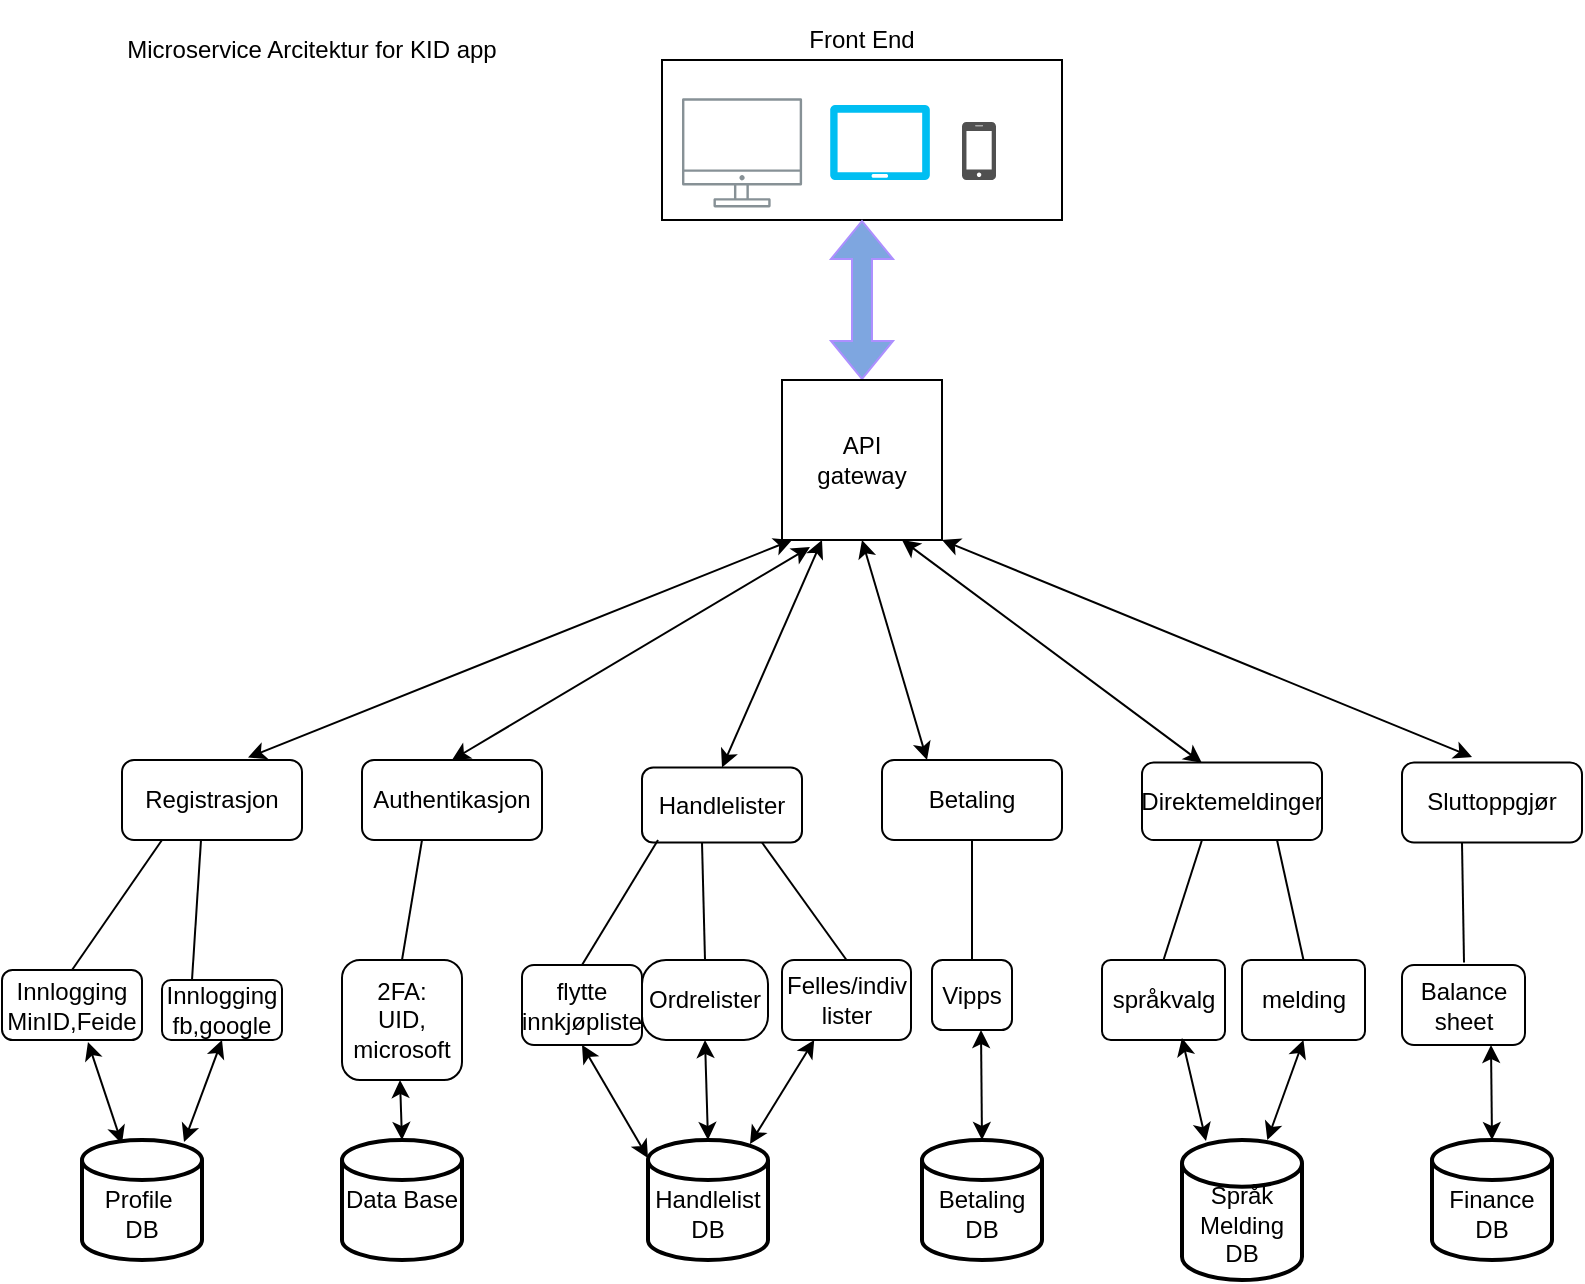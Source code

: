 <mxfile version="21.1.1" type="github" pages="2">
  <diagram name="Page-1" id="UHZl944SAC1hnp8KD7Ga">
    <mxGraphModel dx="1194" dy="616" grid="1" gridSize="10" guides="1" tooltips="1" connect="1" arrows="1" fold="1" page="1" pageScale="1" pageWidth="827" pageHeight="1169" math="0" shadow="0">
      <root>
        <mxCell id="0" />
        <mxCell id="1" parent="0" />
        <mxCell id="Yto9Z8n8FKqg5uBb4XyI-1" value="" style="rounded=0;whiteSpace=wrap;html=1;" parent="1" vertex="1">
          <mxGeometry x="330" y="30" width="200" height="80" as="geometry" />
        </mxCell>
        <mxCell id="Yto9Z8n8FKqg5uBb4XyI-2" value="Front End" style="text;html=1;strokeColor=none;fillColor=none;align=center;verticalAlign=middle;whiteSpace=wrap;rounded=0;" parent="1" vertex="1">
          <mxGeometry x="400" width="60" height="40" as="geometry" />
        </mxCell>
        <mxCell id="Yto9Z8n8FKqg5uBb4XyI-3" value="" style="verticalLabelPosition=bottom;html=1;verticalAlign=top;align=center;strokeColor=none;fillColor=#00BEF2;shape=mxgraph.azure.tablet;pointerEvents=1;" parent="1" vertex="1">
          <mxGeometry x="414" y="52.5" width="50" height="37.5" as="geometry" />
        </mxCell>
        <mxCell id="Yto9Z8n8FKqg5uBb4XyI-4" value="" style="sketch=0;pointerEvents=1;shadow=0;dashed=0;html=1;strokeColor=none;fillColor=#505050;labelPosition=center;verticalLabelPosition=bottom;verticalAlign=top;outlineConnect=0;align=center;shape=mxgraph.office.devices.cell_phone_iphone_proportional;" parent="1" vertex="1">
          <mxGeometry x="480" y="61" width="17" height="29" as="geometry" />
        </mxCell>
        <mxCell id="Yto9Z8n8FKqg5uBb4XyI-5" value="" style="sketch=0;outlineConnect=0;gradientColor=none;fontColor=#545B64;strokeColor=none;fillColor=#879196;dashed=0;verticalLabelPosition=bottom;verticalAlign=top;align=center;html=1;fontSize=12;fontStyle=0;aspect=fixed;shape=mxgraph.aws4.illustration_desktop;pointerEvents=1" parent="1" vertex="1">
          <mxGeometry x="340" y="49.1" width="60.05" height="54.65" as="geometry" />
        </mxCell>
        <mxCell id="Yto9Z8n8FKqg5uBb4XyI-6" value="" style="shape=flexArrow;endArrow=classic;startArrow=classic;html=1;rounded=0;entryX=0.5;entryY=1;entryDx=0;entryDy=0;strokeColor=#AD8FFF;fillColor=#7EA6E0;exitX=0.5;exitY=0;exitDx=0;exitDy=0;" parent="1" source="Yto9Z8n8FKqg5uBb4XyI-7" target="Yto9Z8n8FKqg5uBb4XyI-1" edge="1">
          <mxGeometry width="100" height="100" relative="1" as="geometry">
            <mxPoint x="430" y="190" as="sourcePoint" />
            <mxPoint x="460" y="240" as="targetPoint" />
          </mxGeometry>
        </mxCell>
        <mxCell id="Yto9Z8n8FKqg5uBb4XyI-7" value="API&lt;br&gt;gateway" style="whiteSpace=wrap;html=1;aspect=fixed;" parent="1" vertex="1">
          <mxGeometry x="390" y="190" width="80" height="80" as="geometry" />
        </mxCell>
        <mxCell id="Yto9Z8n8FKqg5uBb4XyI-9" value="" style="endArrow=classic;startArrow=classic;html=1;rounded=0;exitX=0.7;exitY=-0.03;exitDx=0;exitDy=0;exitPerimeter=0;" parent="1" source="Yto9Z8n8FKqg5uBb4XyI-10" edge="1">
          <mxGeometry width="50" height="50" relative="1" as="geometry">
            <mxPoint x="230" y="380" as="sourcePoint" />
            <mxPoint x="395.03" y="270" as="targetPoint" />
          </mxGeometry>
        </mxCell>
        <mxCell id="Yto9Z8n8FKqg5uBb4XyI-10" value="Registrasjon" style="rounded=1;whiteSpace=wrap;html=1;" parent="1" vertex="1">
          <mxGeometry x="60" y="380" width="90" height="40" as="geometry" />
        </mxCell>
        <mxCell id="Yto9Z8n8FKqg5uBb4XyI-12" value="Authentikasjon" style="rounded=1;whiteSpace=wrap;html=1;" parent="1" vertex="1">
          <mxGeometry x="180" y="380" width="90" height="40" as="geometry" />
        </mxCell>
        <mxCell id="Yto9Z8n8FKqg5uBb4XyI-13" value="Felles/indiv&lt;br&gt;lister" style="rounded=1;whiteSpace=wrap;html=1;" parent="1" vertex="1">
          <mxGeometry x="390" y="480" width="64.5" height="40" as="geometry" />
        </mxCell>
        <mxCell id="Yto9Z8n8FKqg5uBb4XyI-14" value="Handlelister" style="rounded=1;whiteSpace=wrap;html=1;" parent="1" vertex="1">
          <mxGeometry x="320" y="383.75" width="80" height="37.5" as="geometry" />
        </mxCell>
        <mxCell id="Yto9Z8n8FKqg5uBb4XyI-15" value="Betaling" style="rounded=1;whiteSpace=wrap;html=1;" parent="1" vertex="1">
          <mxGeometry x="440" y="380" width="90" height="40" as="geometry" />
        </mxCell>
        <mxCell id="Yto9Z8n8FKqg5uBb4XyI-16" value="Direktemeldinger" style="rounded=1;whiteSpace=wrap;html=1;" parent="1" vertex="1">
          <mxGeometry x="570" y="381.25" width="90" height="38.75" as="geometry" />
        </mxCell>
        <mxCell id="Yto9Z8n8FKqg5uBb4XyI-17" value="Ordrelister" style="rounded=1;whiteSpace=wrap;html=1;arcSize=30;" parent="1" vertex="1">
          <mxGeometry x="320" y="480" width="63" height="40" as="geometry" />
        </mxCell>
        <mxCell id="Yto9Z8n8FKqg5uBb4XyI-18" value="Vipps" style="rounded=1;whiteSpace=wrap;html=1;" parent="1" vertex="1">
          <mxGeometry x="465" y="480" width="40" height="35" as="geometry" />
        </mxCell>
        <mxCell id="Yto9Z8n8FKqg5uBb4XyI-19" value="Sluttoppgjør" style="rounded=1;whiteSpace=wrap;html=1;" parent="1" vertex="1">
          <mxGeometry x="700" y="381.25" width="90" height="40" as="geometry" />
        </mxCell>
        <mxCell id="Yto9Z8n8FKqg5uBb4XyI-24" value="" style="endArrow=classic;startArrow=classic;html=1;rounded=0;exitX=0.5;exitY=0;exitDx=0;exitDy=0;entryX=0.175;entryY=1.044;entryDx=0;entryDy=0;entryPerimeter=0;" parent="1" source="Yto9Z8n8FKqg5uBb4XyI-12" target="Yto9Z8n8FKqg5uBb4XyI-7" edge="1">
          <mxGeometry width="50" height="50" relative="1" as="geometry">
            <mxPoint x="133" y="389" as="sourcePoint" />
            <mxPoint x="405.03" y="280" as="targetPoint" />
          </mxGeometry>
        </mxCell>
        <mxCell id="Yto9Z8n8FKqg5uBb4XyI-25" value="" style="endArrow=classic;startArrow=classic;html=1;rounded=0;exitX=0.5;exitY=0;exitDx=0;exitDy=0;entryX=0.25;entryY=1;entryDx=0;entryDy=0;" parent="1" source="Yto9Z8n8FKqg5uBb4XyI-14" target="Yto9Z8n8FKqg5uBb4XyI-7" edge="1">
          <mxGeometry width="50" height="50" relative="1" as="geometry">
            <mxPoint x="235" y="390" as="sourcePoint" />
            <mxPoint x="414" y="284" as="targetPoint" />
          </mxGeometry>
        </mxCell>
        <mxCell id="Yto9Z8n8FKqg5uBb4XyI-26" value="" style="endArrow=classic;startArrow=classic;html=1;rounded=0;exitX=0.25;exitY=0;exitDx=0;exitDy=0;entryX=0.5;entryY=1;entryDx=0;entryDy=0;" parent="1" source="Yto9Z8n8FKqg5uBb4XyI-15" target="Yto9Z8n8FKqg5uBb4XyI-7" edge="1">
          <mxGeometry width="50" height="50" relative="1" as="geometry">
            <mxPoint x="245" y="400" as="sourcePoint" />
            <mxPoint x="424" y="294" as="targetPoint" />
          </mxGeometry>
        </mxCell>
        <mxCell id="Yto9Z8n8FKqg5uBb4XyI-27" value="" style="endArrow=classic;startArrow=classic;html=1;rounded=0;exitX=0.333;exitY=0.006;exitDx=0;exitDy=0;entryX=0.75;entryY=1;entryDx=0;entryDy=0;exitPerimeter=0;" parent="1" source="Yto9Z8n8FKqg5uBb4XyI-16" target="Yto9Z8n8FKqg5uBb4XyI-7" edge="1">
          <mxGeometry width="50" height="50" relative="1" as="geometry">
            <mxPoint x="255" y="410" as="sourcePoint" />
            <mxPoint x="434" y="304" as="targetPoint" />
          </mxGeometry>
        </mxCell>
        <mxCell id="Yto9Z8n8FKqg5uBb4XyI-28" value="" style="endArrow=classic;startArrow=classic;html=1;rounded=0;exitX=0.389;exitY=-0.069;exitDx=0;exitDy=0;entryX=1;entryY=1;entryDx=0;entryDy=0;exitPerimeter=0;" parent="1" source="Yto9Z8n8FKqg5uBb4XyI-19" target="Yto9Z8n8FKqg5uBb4XyI-7" edge="1">
          <mxGeometry width="50" height="50" relative="1" as="geometry">
            <mxPoint x="265" y="420" as="sourcePoint" />
            <mxPoint x="444" y="314" as="targetPoint" />
          </mxGeometry>
        </mxCell>
        <mxCell id="Yto9Z8n8FKqg5uBb4XyI-29" value="" style="endArrow=none;html=1;rounded=0;exitX=0.5;exitY=0;exitDx=0;exitDy=0;entryX=0.5;entryY=1;entryDx=0;entryDy=0;" parent="1" source="Yto9Z8n8FKqg5uBb4XyI-18" target="Yto9Z8n8FKqg5uBb4XyI-15" edge="1">
          <mxGeometry width="50" height="50" relative="1" as="geometry">
            <mxPoint x="390" y="430" as="sourcePoint" />
            <mxPoint x="485" y="430" as="targetPoint" />
          </mxGeometry>
        </mxCell>
        <mxCell id="Yto9Z8n8FKqg5uBb4XyI-30" value="" style="endArrow=none;html=1;rounded=0;exitX=0.5;exitY=0;exitDx=0;exitDy=0;entryX=0.5;entryY=1;entryDx=0;entryDy=0;" parent="1" source="Yto9Z8n8FKqg5uBb4XyI-40" edge="1">
          <mxGeometry width="50" height="50" relative="1" as="geometry">
            <mxPoint x="600" y="480" as="sourcePoint" />
            <mxPoint x="600" y="420" as="targetPoint" />
          </mxGeometry>
        </mxCell>
        <mxCell id="Yto9Z8n8FKqg5uBb4XyI-31" value="" style="endArrow=none;html=1;rounded=0;exitX=0.25;exitY=0;exitDx=0;exitDy=0;entryX=0.5;entryY=1;entryDx=0;entryDy=0;" parent="1" source="Yto9Z8n8FKqg5uBb4XyI-36" edge="1">
          <mxGeometry width="50" height="50" relative="1" as="geometry">
            <mxPoint x="99.5" y="480" as="sourcePoint" />
            <mxPoint x="99.5" y="420" as="targetPoint" />
          </mxGeometry>
        </mxCell>
        <mxCell id="Yto9Z8n8FKqg5uBb4XyI-32" value="" style="endArrow=none;html=1;rounded=0;exitX=0.5;exitY=0;exitDx=0;exitDy=0;entryX=0.5;entryY=1;entryDx=0;entryDy=0;" parent="1" source="Yto9Z8n8FKqg5uBb4XyI-35" edge="1">
          <mxGeometry width="50" height="50" relative="1" as="geometry">
            <mxPoint x="80" y="480" as="sourcePoint" />
            <mxPoint x="80" y="420" as="targetPoint" />
          </mxGeometry>
        </mxCell>
        <mxCell id="Yto9Z8n8FKqg5uBb4XyI-33" value="" style="endArrow=none;html=1;rounded=0;exitX=0.5;exitY=0;exitDx=0;exitDy=0;entryX=0.5;entryY=1;entryDx=0;entryDy=0;" parent="1" source="Yto9Z8n8FKqg5uBb4XyI-17" edge="1">
          <mxGeometry width="50" height="50" relative="1" as="geometry">
            <mxPoint x="350" y="481.25" as="sourcePoint" />
            <mxPoint x="350" y="421.25" as="targetPoint" />
          </mxGeometry>
        </mxCell>
        <mxCell id="Yto9Z8n8FKqg5uBb4XyI-34" value="" style="endArrow=none;html=1;rounded=0;exitX=0.5;exitY=0;exitDx=0;exitDy=0;entryX=0.5;entryY=1;entryDx=0;entryDy=0;" parent="1" source="Yto9Z8n8FKqg5uBb4XyI-13" edge="1">
          <mxGeometry width="50" height="50" relative="1" as="geometry">
            <mxPoint x="380" y="481.25" as="sourcePoint" />
            <mxPoint x="380" y="421.25" as="targetPoint" />
          </mxGeometry>
        </mxCell>
        <mxCell id="Yto9Z8n8FKqg5uBb4XyI-35" value="Innlogging&lt;br&gt;MinID,Feide" style="rounded=1;whiteSpace=wrap;html=1;" parent="1" vertex="1">
          <mxGeometry y="485" width="70" height="35" as="geometry" />
        </mxCell>
        <mxCell id="Yto9Z8n8FKqg5uBb4XyI-36" value="Innlogging&lt;br&gt;fb,google" style="rounded=1;whiteSpace=wrap;html=1;" parent="1" vertex="1">
          <mxGeometry x="80" y="490" width="60" height="30" as="geometry" />
        </mxCell>
        <mxCell id="Yto9Z8n8FKqg5uBb4XyI-37" value="2FA:&lt;br&gt;UID, microsoft" style="rounded=1;whiteSpace=wrap;html=1;" parent="1" vertex="1">
          <mxGeometry x="170" y="480" width="60" height="60" as="geometry" />
        </mxCell>
        <mxCell id="Yto9Z8n8FKqg5uBb4XyI-38" value="" style="endArrow=none;html=1;rounded=0;exitX=0.5;exitY=0;exitDx=0;exitDy=0;entryX=0.5;entryY=1;entryDx=0;entryDy=0;" parent="1" source="Yto9Z8n8FKqg5uBb4XyI-37" edge="1">
          <mxGeometry width="50" height="50" relative="1" as="geometry">
            <mxPoint x="190" y="478.75" as="sourcePoint" />
            <mxPoint x="210" y="420" as="targetPoint" />
          </mxGeometry>
        </mxCell>
        <mxCell id="Yto9Z8n8FKqg5uBb4XyI-41" value="" style="endArrow=none;html=1;rounded=0;exitX=0.5;exitY=0;exitDx=0;exitDy=0;entryX=0.5;entryY=1;entryDx=0;entryDy=0;" parent="1" target="Yto9Z8n8FKqg5uBb4XyI-40" edge="1">
          <mxGeometry width="50" height="50" relative="1" as="geometry">
            <mxPoint x="600" y="480" as="sourcePoint" />
            <mxPoint x="600" y="420" as="targetPoint" />
          </mxGeometry>
        </mxCell>
        <mxCell id="Yto9Z8n8FKqg5uBb4XyI-40" value="språkvalg" style="rounded=1;whiteSpace=wrap;html=1;arcSize=11;" parent="1" vertex="1">
          <mxGeometry x="550" y="480" width="61.5" height="40" as="geometry" />
        </mxCell>
        <mxCell id="Yto9Z8n8FKqg5uBb4XyI-42" value="" style="endArrow=none;html=1;rounded=0;exitX=0.5;exitY=0;exitDx=0;exitDy=0;entryX=0.5;entryY=1;entryDx=0;entryDy=0;" parent="1" edge="1">
          <mxGeometry width="50" height="50" relative="1" as="geometry">
            <mxPoint x="731" y="481.25" as="sourcePoint" />
            <mxPoint x="730" y="421.25" as="targetPoint" />
          </mxGeometry>
        </mxCell>
        <mxCell id="Yto9Z8n8FKqg5uBb4XyI-43" value="Balance&lt;br&gt;sheet" style="rounded=1;whiteSpace=wrap;html=1;" parent="1" vertex="1">
          <mxGeometry x="700" y="482.5" width="61.5" height="40" as="geometry" />
        </mxCell>
        <mxCell id="Yto9Z8n8FKqg5uBb4XyI-45" value="" style="endArrow=classic;startArrow=classic;html=1;rounded=0;entryX=0.614;entryY=1.029;entryDx=0;entryDy=0;entryPerimeter=0;exitX=0.333;exitY=0.033;exitDx=0;exitDy=0;exitPerimeter=0;" parent="1" source="Yto9Z8n8FKqg5uBb4XyI-46" target="Yto9Z8n8FKqg5uBb4XyI-35" edge="1">
          <mxGeometry width="50" height="50" relative="1" as="geometry">
            <mxPoint x="50" y="570" as="sourcePoint" />
            <mxPoint x="279" y="585" as="targetPoint" />
          </mxGeometry>
        </mxCell>
        <mxCell id="Yto9Z8n8FKqg5uBb4XyI-46" value="&lt;br&gt;Profile&amp;nbsp;&lt;br&gt;DB" style="strokeWidth=2;html=1;shape=mxgraph.flowchart.database;whiteSpace=wrap;" parent="1" vertex="1">
          <mxGeometry x="40" y="570" width="60" height="60" as="geometry" />
        </mxCell>
        <mxCell id="Yto9Z8n8FKqg5uBb4XyI-47" value="" style="endArrow=classic;startArrow=classic;html=1;rounded=0;entryX=0.5;entryY=1;entryDx=0;entryDy=0;exitX=0.85;exitY=0.017;exitDx=0;exitDy=0;exitPerimeter=0;" parent="1" source="Yto9Z8n8FKqg5uBb4XyI-46" target="Yto9Z8n8FKqg5uBb4XyI-36" edge="1">
          <mxGeometry width="50" height="50" relative="1" as="geometry">
            <mxPoint x="70" y="582" as="sourcePoint" />
            <mxPoint x="53" y="531" as="targetPoint" />
          </mxGeometry>
        </mxCell>
        <mxCell id="Yto9Z8n8FKqg5uBb4XyI-48" value="Data Base" style="strokeWidth=2;html=1;shape=mxgraph.flowchart.database;whiteSpace=wrap;" parent="1" vertex="1">
          <mxGeometry x="170" y="570" width="60" height="60" as="geometry" />
        </mxCell>
        <mxCell id="Yto9Z8n8FKqg5uBb4XyI-49" value="" style="endArrow=classic;startArrow=classic;html=1;rounded=0;entryX=0.5;entryY=1;entryDx=0;entryDy=0;exitX=0.5;exitY=0;exitDx=0;exitDy=0;exitPerimeter=0;" parent="1" source="Yto9Z8n8FKqg5uBb4XyI-48" edge="1">
          <mxGeometry width="50" height="50" relative="1" as="geometry">
            <mxPoint x="180" y="591" as="sourcePoint" />
            <mxPoint x="199" y="540" as="targetPoint" />
          </mxGeometry>
        </mxCell>
        <mxCell id="Yto9Z8n8FKqg5uBb4XyI-50" value="&lt;br&gt;Handlelist&lt;br&gt;DB" style="strokeWidth=2;html=1;shape=mxgraph.flowchart.database;whiteSpace=wrap;" parent="1" vertex="1">
          <mxGeometry x="323" y="570" width="60" height="60" as="geometry" />
        </mxCell>
        <mxCell id="Yto9Z8n8FKqg5uBb4XyI-51" value="&lt;br&gt;Språk&lt;br&gt;Melding&lt;br&gt;DB" style="strokeWidth=2;html=1;shape=mxgraph.flowchart.database;whiteSpace=wrap;" parent="1" vertex="1">
          <mxGeometry x="590" y="570" width="60" height="70" as="geometry" />
        </mxCell>
        <mxCell id="Yto9Z8n8FKqg5uBb4XyI-52" value="&lt;br&gt;Betaling&lt;br&gt;DB" style="strokeWidth=2;html=1;shape=mxgraph.flowchart.database;whiteSpace=wrap;" parent="1" vertex="1">
          <mxGeometry x="460" y="570" width="60" height="60" as="geometry" />
        </mxCell>
        <mxCell id="Yto9Z8n8FKqg5uBb4XyI-53" value="&lt;br&gt;Finance&lt;br&gt;DB" style="strokeWidth=2;html=1;shape=mxgraph.flowchart.database;whiteSpace=wrap;" parent="1" vertex="1">
          <mxGeometry x="715" y="570" width="60" height="60" as="geometry" />
        </mxCell>
        <mxCell id="Yto9Z8n8FKqg5uBb4XyI-55" value="" style="endArrow=classic;startArrow=classic;html=1;rounded=0;entryX=0.5;entryY=1;entryDx=0;entryDy=0;exitX=0.5;exitY=0;exitDx=0;exitDy=0;exitPerimeter=0;" parent="1" source="Yto9Z8n8FKqg5uBb4XyI-53" edge="1">
          <mxGeometry width="50" height="50" relative="1" as="geometry">
            <mxPoint x="745.5" y="552.5" as="sourcePoint" />
            <mxPoint x="744.5" y="522.5" as="targetPoint" />
          </mxGeometry>
        </mxCell>
        <mxCell id="Yto9Z8n8FKqg5uBb4XyI-56" value="" style="endArrow=classic;startArrow=classic;html=1;rounded=0;entryX=0.65;entryY=0.975;entryDx=0;entryDy=0;exitX=0.2;exitY=0.007;exitDx=0;exitDy=0;exitPerimeter=0;entryPerimeter=0;" parent="1" source="Yto9Z8n8FKqg5uBb4XyI-51" target="Yto9Z8n8FKqg5uBb4XyI-40" edge="1">
          <mxGeometry width="50" height="50" relative="1" as="geometry">
            <mxPoint x="610" y="560" as="sourcePoint" />
            <mxPoint x="610" y="522.5" as="targetPoint" />
          </mxGeometry>
        </mxCell>
        <mxCell id="Yto9Z8n8FKqg5uBb4XyI-57" value="" style="endArrow=classic;startArrow=classic;html=1;rounded=0;entryX=0.5;entryY=1;entryDx=0;entryDy=0;exitX=0.5;exitY=0;exitDx=0;exitDy=0;exitPerimeter=0;" parent="1" source="Yto9Z8n8FKqg5uBb4XyI-52" edge="1">
          <mxGeometry width="50" height="50" relative="1" as="geometry">
            <mxPoint x="490.5" y="545" as="sourcePoint" />
            <mxPoint x="489.5" y="515" as="targetPoint" />
          </mxGeometry>
        </mxCell>
        <mxCell id="Yto9Z8n8FKqg5uBb4XyI-58" value="" style="endArrow=classic;startArrow=classic;html=1;rounded=0;entryX=0.25;entryY=1;entryDx=0;entryDy=0;exitX=0.85;exitY=0.033;exitDx=0;exitDy=0;exitPerimeter=0;" parent="1" source="Yto9Z8n8FKqg5uBb4XyI-50" target="Yto9Z8n8FKqg5uBb4XyI-13" edge="1">
          <mxGeometry width="50" height="50" relative="1" as="geometry">
            <mxPoint x="391" y="550" as="sourcePoint" />
            <mxPoint x="390" y="520" as="targetPoint" />
          </mxGeometry>
        </mxCell>
        <mxCell id="Yto9Z8n8FKqg5uBb4XyI-60" value="Microservice Arcitektur for KID app" style="text;html=1;strokeColor=none;fillColor=none;align=center;verticalAlign=middle;whiteSpace=wrap;rounded=0;" parent="1" vertex="1">
          <mxGeometry x="30" y="10" width="250" height="30" as="geometry" />
        </mxCell>
        <mxCell id="p3gCcZS7WvNYCrS3SdoN-1" value="flytte&lt;br&gt;innkjøpliste" style="rounded=1;whiteSpace=wrap;html=1;" parent="1" vertex="1">
          <mxGeometry x="260" y="482.5" width="60" height="40" as="geometry" />
        </mxCell>
        <mxCell id="p3gCcZS7WvNYCrS3SdoN-2" value="" style="endArrow=none;html=1;rounded=0;exitX=0.5;exitY=0;exitDx=0;exitDy=0;entryX=0.1;entryY=0.967;entryDx=0;entryDy=0;entryPerimeter=0;" parent="1" source="p3gCcZS7WvNYCrS3SdoN-1" target="Yto9Z8n8FKqg5uBb4XyI-14" edge="1">
          <mxGeometry width="50" height="50" relative="1" as="geometry">
            <mxPoint x="270" y="480" as="sourcePoint" />
            <mxPoint x="330" y="410" as="targetPoint" />
          </mxGeometry>
        </mxCell>
        <mxCell id="p3gCcZS7WvNYCrS3SdoN-3" value="" style="endArrow=classic;startArrow=classic;html=1;rounded=0;entryX=0.5;entryY=1;entryDx=0;entryDy=0;exitX=0;exitY=0.15;exitDx=0;exitDy=0;exitPerimeter=0;" parent="1" source="Yto9Z8n8FKqg5uBb4XyI-50" target="p3gCcZS7WvNYCrS3SdoN-1" edge="1">
          <mxGeometry width="50" height="50" relative="1" as="geometry">
            <mxPoint x="364" y="580" as="sourcePoint" />
            <mxPoint x="360" y="530" as="targetPoint" />
          </mxGeometry>
        </mxCell>
        <mxCell id="p3gCcZS7WvNYCrS3SdoN-6" value="" style="endArrow=classic;startArrow=classic;html=1;rounded=0;entryX=0.5;entryY=1;entryDx=0;entryDy=0;exitX=0.5;exitY=0;exitDx=0;exitDy=0;exitPerimeter=0;" parent="1" source="Yto9Z8n8FKqg5uBb4XyI-50" target="Yto9Z8n8FKqg5uBb4XyI-17" edge="1">
          <mxGeometry width="50" height="50" relative="1" as="geometry">
            <mxPoint x="310" y="580" as="sourcePoint" />
            <mxPoint x="360" y="530" as="targetPoint" />
          </mxGeometry>
        </mxCell>
        <mxCell id="xlPERuz2bHloKmT1OMR2-1" value="melding" style="rounded=1;whiteSpace=wrap;html=1;arcSize=11;" parent="1" vertex="1">
          <mxGeometry x="620" y="480" width="61.5" height="40" as="geometry" />
        </mxCell>
        <mxCell id="xlPERuz2bHloKmT1OMR2-2" value="" style="endArrow=classic;startArrow=classic;html=1;rounded=0;entryX=0.5;entryY=1;entryDx=0;entryDy=0;" parent="1" source="Yto9Z8n8FKqg5uBb4XyI-51" target="xlPERuz2bHloKmT1OMR2-1" edge="1">
          <mxGeometry width="50" height="50" relative="1" as="geometry">
            <mxPoint x="640" y="560" as="sourcePoint" />
            <mxPoint x="680" y="520" as="targetPoint" />
          </mxGeometry>
        </mxCell>
        <mxCell id="xlPERuz2bHloKmT1OMR2-3" value="" style="endArrow=none;html=1;rounded=0;exitX=0.5;exitY=0;exitDx=0;exitDy=0;entryX=0.75;entryY=1;entryDx=0;entryDy=0;" parent="1" source="xlPERuz2bHloKmT1OMR2-1" target="Yto9Z8n8FKqg5uBb4XyI-16" edge="1">
          <mxGeometry width="50" height="50" relative="1" as="geometry">
            <mxPoint x="591" y="490" as="sourcePoint" />
            <mxPoint x="610" y="430" as="targetPoint" />
          </mxGeometry>
        </mxCell>
      </root>
    </mxGraphModel>
  </diagram>
  <diagram id="f1XwY0tl_wbji9oxtLj5" name="Page-2">
    <mxGraphModel dx="1194" dy="616" grid="1" gridSize="10" guides="1" tooltips="1" connect="1" arrows="1" fold="1" page="1" pageScale="1" pageWidth="827" pageHeight="1169" math="0" shadow="0">
      <root>
        <mxCell id="0" />
        <mxCell id="1" parent="0" />
        <mxCell id="57cUEJWc8D8_7B6fTUJE-1" value="" style="rounded=0;whiteSpace=wrap;html=1;fillColor=#C2FFC4;" parent="1" vertex="1">
          <mxGeometry x="40" y="50" width="760" height="60" as="geometry" />
        </mxCell>
        <mxCell id="57cUEJWc8D8_7B6fTUJE-2" value="&lt;b&gt;&lt;font style=&quot;font-size: 14px;&quot;&gt;Lagdelt-arkitekturskisse for KID-applikasjon&lt;/font&gt;&lt;/b&gt;" style="text;html=1;strokeColor=none;fillColor=none;align=center;verticalAlign=middle;whiteSpace=wrap;rounded=0;" parent="1" vertex="1">
          <mxGeometry x="210" y="10" width="390" height="30" as="geometry" />
        </mxCell>
        <mxCell id="57cUEJWc8D8_7B6fTUJE-3" value="Presentasjon &lt;br&gt;layer" style="text;html=1;strokeColor=none;fillColor=none;align=center;verticalAlign=middle;whiteSpace=wrap;rounded=0;" parent="1" vertex="1">
          <mxGeometry x="50" y="65" width="90" height="30" as="geometry" />
        </mxCell>
        <mxCell id="X94D4HNnDkijsbwM832q-1" value="Datamaskin eller mobil&amp;nbsp; for brukere" style="rounded=1;whiteSpace=wrap;html=1;" parent="1" vertex="1">
          <mxGeometry x="190" y="60" width="410" height="40" as="geometry" />
        </mxCell>
        <mxCell id="X94D4HNnDkijsbwM832q-2" value="" style="rounded=0;whiteSpace=wrap;html=1;fillColor=#CCFFCC;" parent="1" vertex="1">
          <mxGeometry x="40" y="140" width="760" height="60" as="geometry" />
        </mxCell>
        <mxCell id="X94D4HNnDkijsbwM832q-3" value="Authentication&lt;br&gt;layer" style="text;html=1;strokeColor=none;fillColor=none;align=center;verticalAlign=middle;whiteSpace=wrap;rounded=0;" parent="1" vertex="1">
          <mxGeometry x="50" y="155" width="80" height="30" as="geometry" />
        </mxCell>
        <mxCell id="X94D4HNnDkijsbwM832q-4" value="Fingeravtrykk og ansikts-ID" style="rounded=1;whiteSpace=wrap;html=1;" parent="1" vertex="1">
          <mxGeometry x="200" y="150" width="390" height="40" as="geometry" />
        </mxCell>
        <mxCell id="X94D4HNnDkijsbwM832q-5" value="" style="rounded=0;whiteSpace=wrap;html=1;fillColor=#CCFFCC;" parent="1" vertex="1">
          <mxGeometry x="40" y="230" width="760" height="60" as="geometry" />
        </mxCell>
        <mxCell id="X94D4HNnDkijsbwM832q-6" value="Applikasjon &lt;br&gt;layer" style="text;html=1;strokeColor=none;fillColor=none;align=center;verticalAlign=middle;whiteSpace=wrap;rounded=0;" parent="1" vertex="1">
          <mxGeometry x="45" y="245" width="75" height="30" as="geometry" />
        </mxCell>
        <mxCell id="X94D4HNnDkijsbwM832q-7" value="bruker&amp;nbsp;&lt;br&gt;registrasjon" style="rounded=1;whiteSpace=wrap;html=1;" parent="1" vertex="1">
          <mxGeometry x="140" y="240" width="80" height="40" as="geometry" />
        </mxCell>
        <mxCell id="JIGjZFBc8KMpyTjTBOtH-1" value="ordrelister" style="rounded=1;whiteSpace=wrap;html=1;" parent="1" vertex="1">
          <mxGeometry x="370" y="240" width="60" height="40" as="geometry" />
        </mxCell>
        <mxCell id="JIGjZFBc8KMpyTjTBOtH-2" value="felles og&amp;nbsp;&lt;br&gt;individual lister" style="rounded=1;whiteSpace=wrap;html=1;" parent="1" vertex="1">
          <mxGeometry x="430" y="240" width="70" height="40" as="geometry" />
        </mxCell>
        <mxCell id="JIGjZFBc8KMpyTjTBOtH-3" value="direkte&lt;br&gt;meldinger" style="rounded=1;whiteSpace=wrap;html=1;" parent="1" vertex="1">
          <mxGeometry x="520" y="240" width="70" height="40" as="geometry" />
        </mxCell>
        <mxCell id="JIGjZFBc8KMpyTjTBOtH-4" value="språkvalg" style="rounded=1;whiteSpace=wrap;html=1;" parent="1" vertex="1">
          <mxGeometry x="590" y="240" width="60" height="40" as="geometry" />
        </mxCell>
        <mxCell id="JIGjZFBc8KMpyTjTBOtH-5" value="Vipps" style="rounded=1;whiteSpace=wrap;html=1;" parent="1" vertex="1">
          <mxGeometry x="660" y="240" width="50" height="40" as="geometry" />
        </mxCell>
        <mxCell id="JIGjZFBc8KMpyTjTBOtH-6" value="authentikasjon" style="rounded=1;whiteSpace=wrap;html=1;" parent="1" vertex="1">
          <mxGeometry x="220" y="240" width="80" height="40" as="geometry" />
        </mxCell>
        <mxCell id="MJt6-787yEX5XD4-TR_v-3" value="" style="rounded=0;whiteSpace=wrap;html=1;fillColor=#CCFFCC;" parent="1" vertex="1">
          <mxGeometry x="40" y="410" width="760" height="60" as="geometry" />
        </mxCell>
        <mxCell id="MJt6-787yEX5XD4-TR_v-4" value="Database layer" style="text;html=1;strokeColor=none;fillColor=none;align=center;verticalAlign=middle;whiteSpace=wrap;rounded=0;" parent="1" vertex="1">
          <mxGeometry x="50" y="425" width="60" height="30" as="geometry" />
        </mxCell>
        <mxCell id="MJt6-787yEX5XD4-TR_v-5" value="" style="rounded=0;whiteSpace=wrap;html=1;fillColor=#CCFFCC;" parent="1" vertex="1">
          <mxGeometry x="35" y="320" width="770" height="60" as="geometry" />
        </mxCell>
        <mxCell id="MJt6-787yEX5XD4-TR_v-6" value="Domene&lt;br&gt;layer" style="text;html=1;strokeColor=none;fillColor=none;align=center;verticalAlign=middle;whiteSpace=wrap;rounded=0;" parent="1" vertex="1">
          <mxGeometry x="42.5" y="335" width="75" height="30" as="geometry" />
        </mxCell>
        <mxCell id="MJt6-787yEX5XD4-TR_v-7" value="på/utlogging og&lt;br&gt;autentisering" style="rounded=1;whiteSpace=wrap;html=1;" parent="1" vertex="1">
          <mxGeometry x="180" y="330" width="90" height="40" as="geometry" />
        </mxCell>
        <mxCell id="MJt6-787yEX5XD4-TR_v-8" value="handlelister" style="rounded=1;whiteSpace=wrap;html=1;" parent="1" vertex="1">
          <mxGeometry x="350" y="330" width="80" height="40" as="geometry" />
        </mxCell>
        <mxCell id="MJt6-787yEX5XD4-TR_v-10" value="språk og&lt;br&gt;melding" style="rounded=1;whiteSpace=wrap;html=1;" parent="1" vertex="1">
          <mxGeometry x="541" y="330" width="80" height="40" as="geometry" />
        </mxCell>
        <mxCell id="MJt6-787yEX5XD4-TR_v-11" value="betaling" style="rounded=1;whiteSpace=wrap;html=1;" parent="1" vertex="1">
          <mxGeometry x="680" y="330" width="60" height="40" as="geometry" />
        </mxCell>
        <mxCell id="Ntqpxq7hDRnS9QdMx8Yx-1" value="Relasjonsdatabase" style="rounded=1;whiteSpace=wrap;html=1;" parent="1" vertex="1">
          <mxGeometry x="190" y="417.5" width="210" height="45" as="geometry" />
        </mxCell>
        <mxCell id="Ntqpxq7hDRnS9QdMx8Yx-2" value="Backup database" style="rounded=1;whiteSpace=wrap;html=1;" parent="1" vertex="1">
          <mxGeometry x="420" y="417.5" width="210" height="45" as="geometry" />
        </mxCell>
        <mxCell id="N7KjLmOaxVtO_ztbSCmz-1" value="flytte&lt;br&gt;innkjøplister" style="rounded=1;whiteSpace=wrap;html=1;" parent="1" vertex="1">
          <mxGeometry x="300" y="240" width="70" height="40" as="geometry" />
        </mxCell>
        <mxCell id="N7KjLmOaxVtO_ztbSCmz-2" value="" style="endArrow=none;html=1;rounded=0;entryX=0.5;entryY=1;entryDx=0;entryDy=0;" parent="1" source="MJt6-787yEX5XD4-TR_v-8" target="JIGjZFBc8KMpyTjTBOtH-2" edge="1">
          <mxGeometry width="50" height="50" relative="1" as="geometry">
            <mxPoint x="410" y="330" as="sourcePoint" />
            <mxPoint x="460" y="280" as="targetPoint" />
          </mxGeometry>
        </mxCell>
        <mxCell id="N7KjLmOaxVtO_ztbSCmz-3" value="" style="endArrow=none;html=1;rounded=0;entryX=0.421;entryY=0.961;entryDx=0;entryDy=0;entryPerimeter=0;exitX=0.575;exitY=0.007;exitDx=0;exitDy=0;exitPerimeter=0;" parent="1" source="MJt6-787yEX5XD4-TR_v-8" target="JIGjZFBc8KMpyTjTBOtH-1" edge="1">
          <mxGeometry width="50" height="50" relative="1" as="geometry">
            <mxPoint x="340" y="350" as="sourcePoint" />
            <mxPoint x="390" y="300" as="targetPoint" />
          </mxGeometry>
        </mxCell>
        <mxCell id="N7KjLmOaxVtO_ztbSCmz-4" value="" style="endArrow=none;html=1;rounded=0;entryX=0.641;entryY=1.017;entryDx=0;entryDy=0;entryPerimeter=0;" parent="1" source="MJt6-787yEX5XD4-TR_v-8" target="N7KjLmOaxVtO_ztbSCmz-1" edge="1">
          <mxGeometry width="50" height="50" relative="1" as="geometry">
            <mxPoint x="300" y="350" as="sourcePoint" />
            <mxPoint x="350" y="300" as="targetPoint" />
          </mxGeometry>
        </mxCell>
        <mxCell id="N7KjLmOaxVtO_ztbSCmz-6" value="" style="endArrow=none;html=1;rounded=0;entryX=0.335;entryY=0.998;entryDx=0;entryDy=0;entryPerimeter=0;exitX=0.57;exitY=0.026;exitDx=0;exitDy=0;exitPerimeter=0;" parent="1" source="MJt6-787yEX5XD4-TR_v-10" target="JIGjZFBc8KMpyTjTBOtH-4" edge="1">
          <mxGeometry width="50" height="50" relative="1" as="geometry">
            <mxPoint x="560" y="340" as="sourcePoint" />
            <mxPoint x="610" y="290" as="targetPoint" />
          </mxGeometry>
        </mxCell>
        <mxCell id="N7KjLmOaxVtO_ztbSCmz-7" value="" style="endArrow=none;html=1;rounded=0;entryX=0.588;entryY=0.98;entryDx=0;entryDy=0;entryPerimeter=0;exitX=0.375;exitY=0;exitDx=0;exitDy=0;exitPerimeter=0;" parent="1" source="MJt6-787yEX5XD4-TR_v-10" target="JIGjZFBc8KMpyTjTBOtH-3" edge="1">
          <mxGeometry width="50" height="50" relative="1" as="geometry">
            <mxPoint x="596" y="341" as="sourcePoint" />
            <mxPoint x="620" y="290" as="targetPoint" />
          </mxGeometry>
        </mxCell>
        <mxCell id="N7KjLmOaxVtO_ztbSCmz-8" value="" style="endArrow=none;html=1;rounded=0;" parent="1" source="MJt6-787yEX5XD4-TR_v-11" target="JIGjZFBc8KMpyTjTBOtH-5" edge="1">
          <mxGeometry width="50" height="50" relative="1" as="geometry">
            <mxPoint x="630" y="350" as="sourcePoint" />
            <mxPoint x="680" y="300" as="targetPoint" />
          </mxGeometry>
        </mxCell>
        <mxCell id="hmVBgYE6RpcBQXaYcHYH-1" value="Slutt&lt;br&gt;oppgjør" style="rounded=1;whiteSpace=wrap;html=1;" vertex="1" parent="1">
          <mxGeometry x="720" y="240" width="50" height="40" as="geometry" />
        </mxCell>
        <mxCell id="hmVBgYE6RpcBQXaYcHYH-2" value="" style="endArrow=none;html=1;rounded=0;entryX=0.5;entryY=1;entryDx=0;entryDy=0;exitX=0.75;exitY=0;exitDx=0;exitDy=0;" edge="1" parent="1" source="MJt6-787yEX5XD4-TR_v-11" target="hmVBgYE6RpcBQXaYcHYH-1">
          <mxGeometry width="50" height="50" relative="1" as="geometry">
            <mxPoint x="700" y="350" as="sourcePoint" />
            <mxPoint x="750" y="300" as="targetPoint" />
          </mxGeometry>
        </mxCell>
        <mxCell id="hmVBgYE6RpcBQXaYcHYH-3" value="" style="endArrow=none;html=1;rounded=0;entryX=0.5;entryY=1;entryDx=0;entryDy=0;exitX=0.75;exitY=0;exitDx=0;exitDy=0;" edge="1" parent="1" source="MJt6-787yEX5XD4-TR_v-7" target="JIGjZFBc8KMpyTjTBOtH-6">
          <mxGeometry width="50" height="50" relative="1" as="geometry">
            <mxPoint x="200" y="350" as="sourcePoint" />
            <mxPoint x="250" y="300" as="targetPoint" />
          </mxGeometry>
        </mxCell>
        <mxCell id="hmVBgYE6RpcBQXaYcHYH-4" value="" style="endArrow=none;html=1;rounded=0;entryX=0.5;entryY=1;entryDx=0;entryDy=0;" edge="1" parent="1" source="MJt6-787yEX5XD4-TR_v-7" target="X94D4HNnDkijsbwM832q-7">
          <mxGeometry width="50" height="50" relative="1" as="geometry">
            <mxPoint x="140" y="350" as="sourcePoint" />
            <mxPoint x="190" y="300" as="targetPoint" />
          </mxGeometry>
        </mxCell>
        <mxCell id="hmVBgYE6RpcBQXaYcHYH-5" value="" style="endArrow=none;html=1;rounded=0;entryX=0.5;entryY=1;entryDx=0;entryDy=0;exitX=0.5;exitY=0;exitDx=0;exitDy=0;" edge="1" parent="1" source="Ntqpxq7hDRnS9QdMx8Yx-1" target="MJt6-787yEX5XD4-TR_v-8">
          <mxGeometry width="50" height="50" relative="1" as="geometry">
            <mxPoint x="330" y="430" as="sourcePoint" />
            <mxPoint x="380" y="380" as="targetPoint" />
          </mxGeometry>
        </mxCell>
        <mxCell id="hmVBgYE6RpcBQXaYcHYH-6" value="" style="endArrow=none;html=1;rounded=0;entryX=0.5;entryY=1;entryDx=0;entryDy=0;exitX=0.25;exitY=0;exitDx=0;exitDy=0;" edge="1" parent="1" source="Ntqpxq7hDRnS9QdMx8Yx-1" target="MJt6-787yEX5XD4-TR_v-7">
          <mxGeometry width="50" height="50" relative="1" as="geometry">
            <mxPoint x="190" y="440" as="sourcePoint" />
            <mxPoint x="240" y="390" as="targetPoint" />
          </mxGeometry>
        </mxCell>
        <mxCell id="hmVBgYE6RpcBQXaYcHYH-7" value="" style="endArrow=none;html=1;rounded=0;exitX=0.695;exitY=0.033;exitDx=0;exitDy=0;exitPerimeter=0;" edge="1" parent="1" source="Ntqpxq7hDRnS9QdMx8Yx-1" target="MJt6-787yEX5XD4-TR_v-10">
          <mxGeometry width="50" height="50" relative="1" as="geometry">
            <mxPoint x="440" y="410" as="sourcePoint" />
            <mxPoint x="490" y="360" as="targetPoint" />
          </mxGeometry>
        </mxCell>
        <mxCell id="hmVBgYE6RpcBQXaYcHYH-8" value="" style="endArrow=none;html=1;rounded=0;entryX=0;entryY=1;entryDx=0;entryDy=0;" edge="1" parent="1" source="Ntqpxq7hDRnS9QdMx8Yx-1" target="MJt6-787yEX5XD4-TR_v-11">
          <mxGeometry width="50" height="50" relative="1" as="geometry">
            <mxPoint x="460" y="450" as="sourcePoint" />
            <mxPoint x="510" y="400" as="targetPoint" />
          </mxGeometry>
        </mxCell>
        <mxCell id="hmVBgYE6RpcBQXaYcHYH-9" value="" style="endArrow=none;html=1;rounded=0;entryX=0.75;entryY=1;entryDx=0;entryDy=0;exitX=0.286;exitY=0.011;exitDx=0;exitDy=0;exitPerimeter=0;fillColor=#FF99CC;strokeColor=#FF0000;" edge="1" parent="1" source="Ntqpxq7hDRnS9QdMx8Yx-2" target="MJt6-787yEX5XD4-TR_v-7">
          <mxGeometry width="50" height="50" relative="1" as="geometry">
            <mxPoint x="300" y="540" as="sourcePoint" />
            <mxPoint x="350" y="490" as="targetPoint" />
          </mxGeometry>
        </mxCell>
        <mxCell id="hmVBgYE6RpcBQXaYcHYH-10" value="" style="endArrow=none;html=1;rounded=0;entryX=0.75;entryY=1;entryDx=0;entryDy=0;exitX=0.4;exitY=-0.033;exitDx=0;exitDy=0;exitPerimeter=0;fillColor=#FF99CC;strokeColor=#FF0000;" edge="1" parent="1" source="Ntqpxq7hDRnS9QdMx8Yx-2" target="MJt6-787yEX5XD4-TR_v-8">
          <mxGeometry width="50" height="50" relative="1" as="geometry">
            <mxPoint x="490" y="428" as="sourcePoint" />
            <mxPoint x="258" y="380" as="targetPoint" />
          </mxGeometry>
        </mxCell>
        <mxCell id="hmVBgYE6RpcBQXaYcHYH-11" value="" style="endArrow=none;html=1;rounded=0;entryX=0.25;entryY=1;entryDx=0;entryDy=0;fillColor=#FF99CC;strokeColor=#FF3333;" edge="1" parent="1" source="Ntqpxq7hDRnS9QdMx8Yx-2" target="MJt6-787yEX5XD4-TR_v-10">
          <mxGeometry width="50" height="50" relative="1" as="geometry">
            <mxPoint x="500" y="438" as="sourcePoint" />
            <mxPoint x="268" y="390" as="targetPoint" />
          </mxGeometry>
        </mxCell>
        <mxCell id="hmVBgYE6RpcBQXaYcHYH-12" value="" style="endArrow=none;html=1;rounded=0;entryX=0.5;entryY=1;entryDx=0;entryDy=0;exitX=1;exitY=0.25;exitDx=0;exitDy=0;fillColor=#FF99CC;strokeColor=#FF3333;" edge="1" parent="1" source="Ntqpxq7hDRnS9QdMx8Yx-2" target="MJt6-787yEX5XD4-TR_v-11">
          <mxGeometry width="50" height="50" relative="1" as="geometry">
            <mxPoint x="510" y="448" as="sourcePoint" />
            <mxPoint x="278" y="400" as="targetPoint" />
          </mxGeometry>
        </mxCell>
      </root>
    </mxGraphModel>
  </diagram>
</mxfile>
